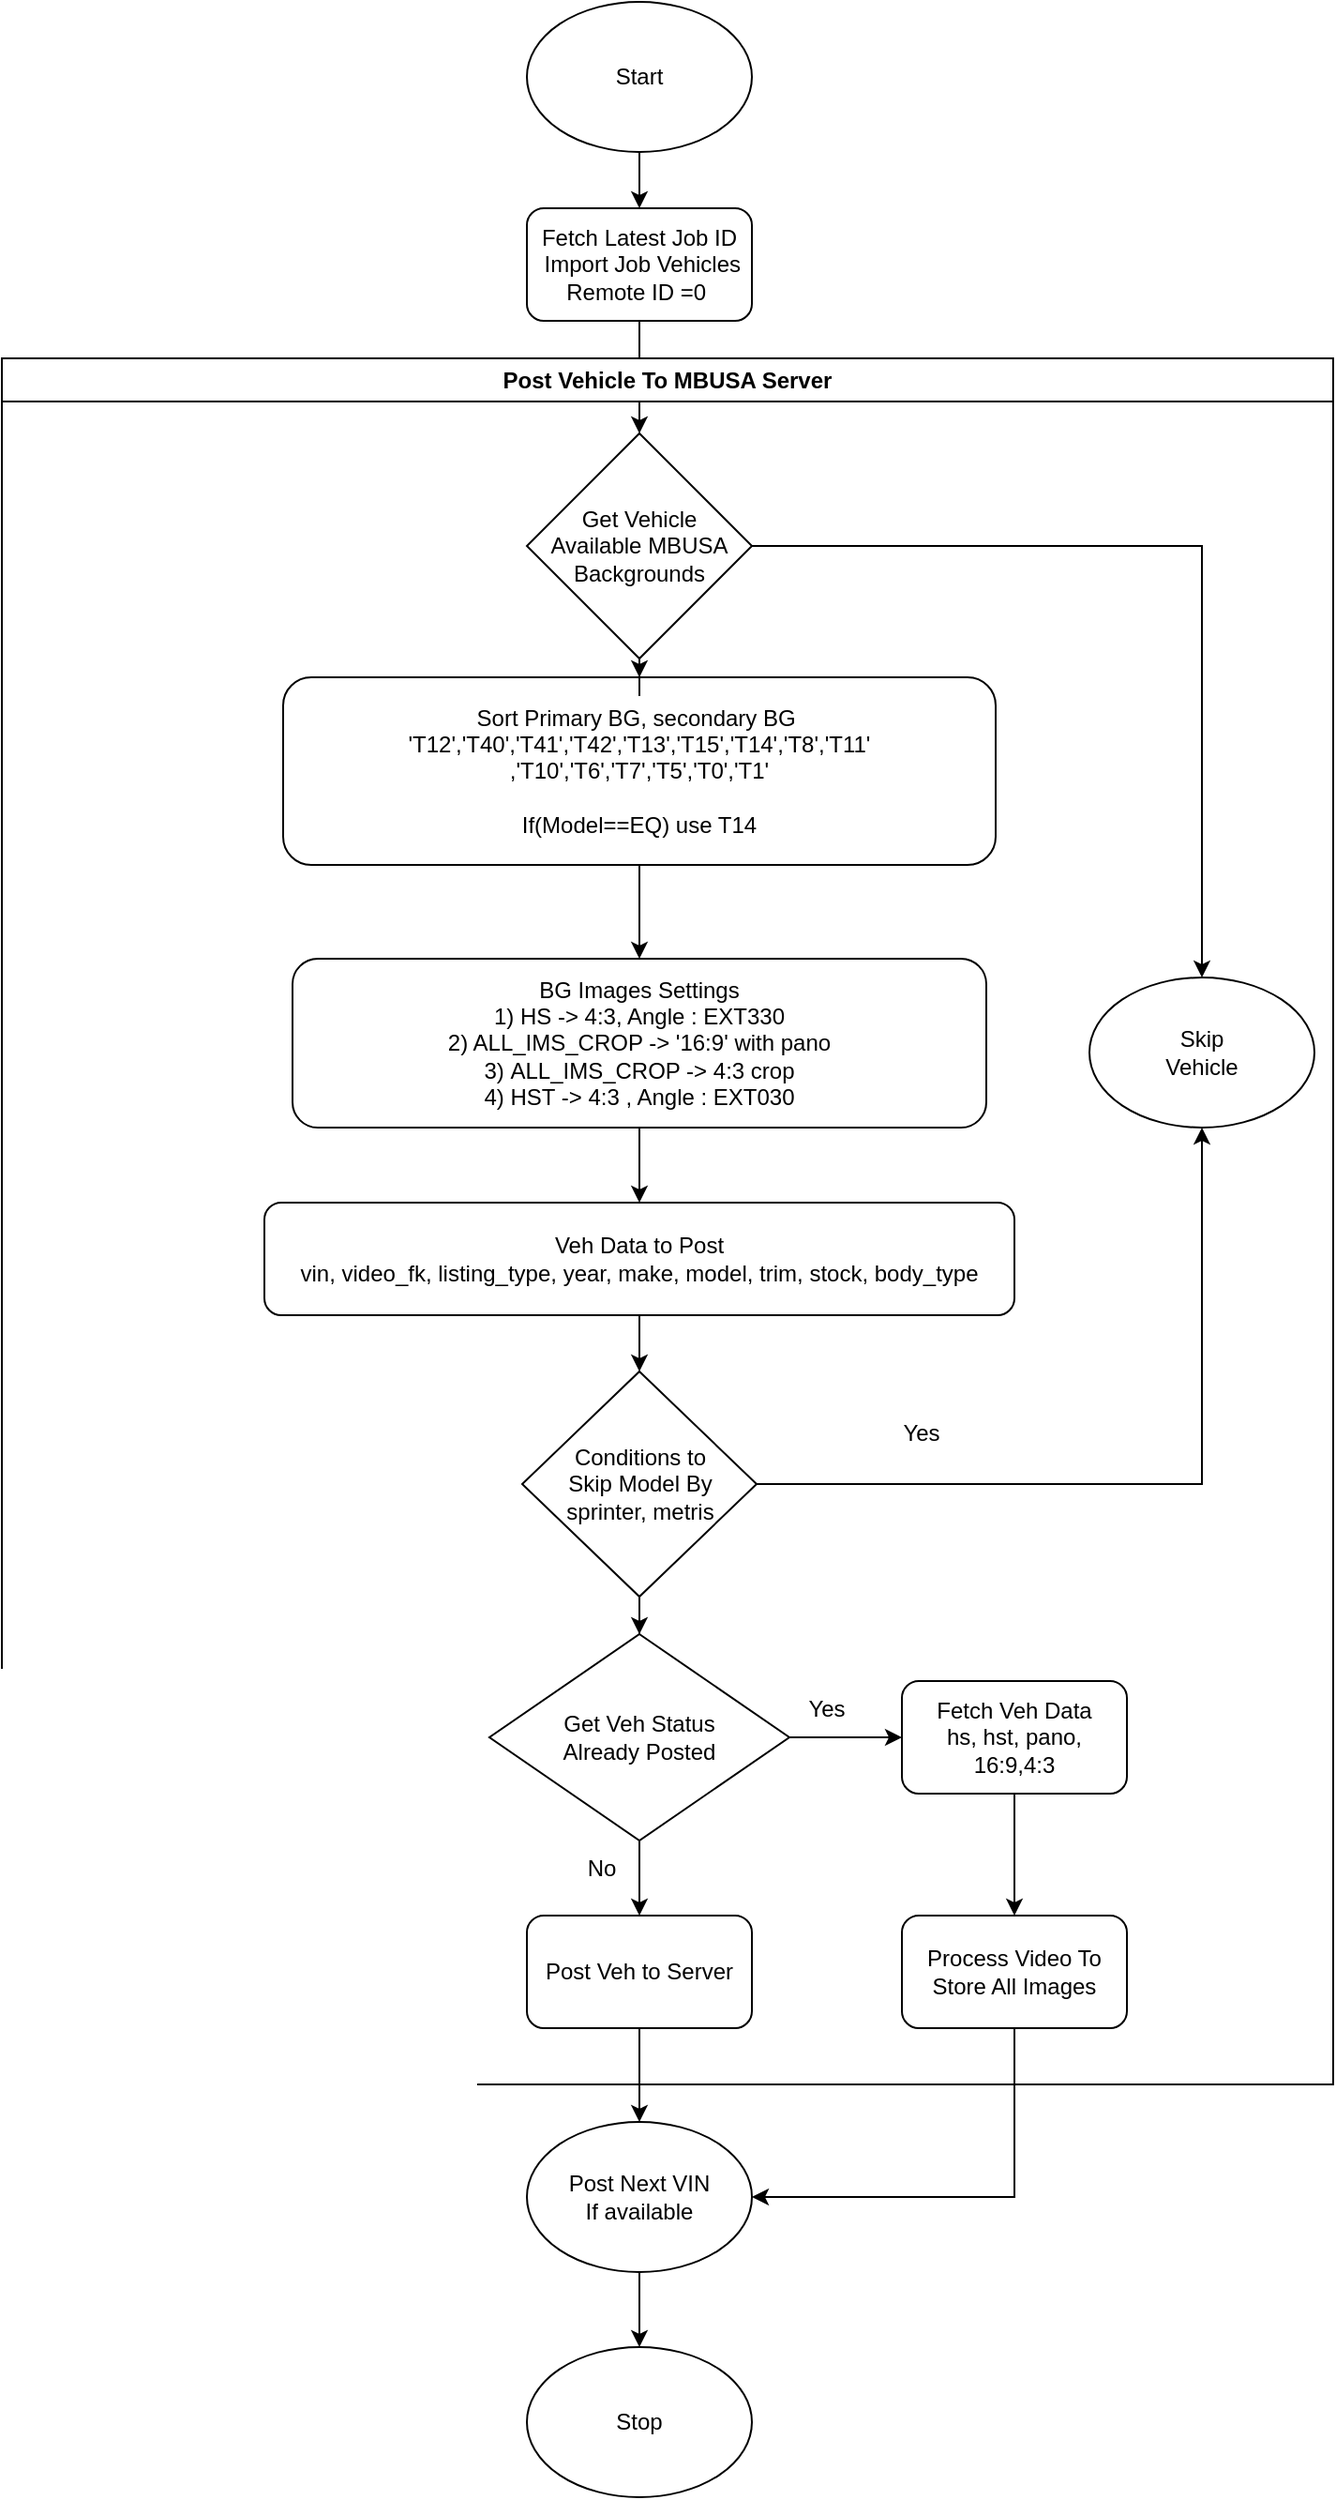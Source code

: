 <mxfile version="24.6.4" type="github">
  <diagram name="Page-1" id="pjkmQPWkWCU5WN50LmGo">
    <mxGraphModel dx="1050" dy="626" grid="1" gridSize="10" guides="1" tooltips="1" connect="1" arrows="1" fold="1" page="1" pageScale="1" pageWidth="1100" pageHeight="1700" math="0" shadow="0">
      <root>
        <mxCell id="0" />
        <mxCell id="1" parent="0" />
        <mxCell id="jMqLfZLE3Diyf-ByskLW-34" value="" style="edgeStyle=orthogonalEdgeStyle;rounded=0;orthogonalLoop=1;jettySize=auto;html=1;" edge="1" parent="1" source="jMqLfZLE3Diyf-ByskLW-1" target="jMqLfZLE3Diyf-ByskLW-2">
          <mxGeometry relative="1" as="geometry" />
        </mxCell>
        <mxCell id="jMqLfZLE3Diyf-ByskLW-1" value="Start" style="ellipse;whiteSpace=wrap;html=1;flipV=0;" vertex="1" parent="1">
          <mxGeometry x="340" y="20" width="120" height="80" as="geometry" />
        </mxCell>
        <mxCell id="jMqLfZLE3Diyf-ByskLW-32" value="" style="edgeStyle=orthogonalEdgeStyle;rounded=0;orthogonalLoop=1;jettySize=auto;html=1;" edge="1" parent="1" source="jMqLfZLE3Diyf-ByskLW-2" target="jMqLfZLE3Diyf-ByskLW-5">
          <mxGeometry relative="1" as="geometry" />
        </mxCell>
        <mxCell id="jMqLfZLE3Diyf-ByskLW-2" value="Fetch Latest Job ID&lt;br&gt;&amp;nbsp;Import Job Vehicles&lt;br&gt;Remote ID =0&amp;nbsp;" style="rounded=1;whiteSpace=wrap;html=1;flipV=0;" vertex="1" parent="1">
          <mxGeometry x="340" y="130" width="120" height="60" as="geometry" />
        </mxCell>
        <mxCell id="jMqLfZLE3Diyf-ByskLW-31" value="" style="edgeStyle=orthogonalEdgeStyle;rounded=0;orthogonalLoop=1;jettySize=auto;html=1;" edge="1" parent="1" source="jMqLfZLE3Diyf-ByskLW-3" target="jMqLfZLE3Diyf-ByskLW-7">
          <mxGeometry relative="1" as="geometry" />
        </mxCell>
        <mxCell id="jMqLfZLE3Diyf-ByskLW-3" value="Sort Primary BG, secondary BG&amp;nbsp;&lt;br&gt;&#39;T12&#39;,&#39;T40&#39;,&#39;T41&#39;,&#39;T42&#39;,&#39;T13&#39;,&#39;T15&#39;,&#39;T14&#39;,&#39;T8&#39;,&#39;T11&#39;&lt;br&gt;,&#39;T10&#39;,&#39;T6&#39;,&#39;T7&#39;,&#39;T5&#39;,&#39;T0&#39;,&#39;T1&#39;&lt;br&gt;&lt;br&gt;If(Model==EQ) use T14" style="rounded=1;whiteSpace=wrap;html=1;flipV=0;" vertex="1" parent="1">
          <mxGeometry x="210" y="380" width="380" height="100" as="geometry" />
        </mxCell>
        <mxCell id="jMqLfZLE3Diyf-ByskLW-4" value="Skip&lt;br&gt;Vehicle" style="ellipse;whiteSpace=wrap;html=1;flipV=0;" vertex="1" parent="1">
          <mxGeometry x="640" y="540" width="120" height="80" as="geometry" />
        </mxCell>
        <mxCell id="jMqLfZLE3Diyf-ByskLW-6" style="edgeStyle=orthogonalEdgeStyle;rounded=0;orthogonalLoop=1;jettySize=auto;html=1;" edge="1" parent="1" source="jMqLfZLE3Diyf-ByskLW-5" target="jMqLfZLE3Diyf-ByskLW-4">
          <mxGeometry relative="1" as="geometry" />
        </mxCell>
        <mxCell id="jMqLfZLE3Diyf-ByskLW-33" value="" style="edgeStyle=orthogonalEdgeStyle;rounded=0;orthogonalLoop=1;jettySize=auto;html=1;" edge="1" parent="1" source="jMqLfZLE3Diyf-ByskLW-5" target="jMqLfZLE3Diyf-ByskLW-3">
          <mxGeometry relative="1" as="geometry" />
        </mxCell>
        <mxCell id="jMqLfZLE3Diyf-ByskLW-30" style="edgeStyle=orthogonalEdgeStyle;rounded=0;orthogonalLoop=1;jettySize=auto;html=1;entryX=0.5;entryY=0;entryDx=0;entryDy=0;" edge="1" parent="1" source="jMqLfZLE3Diyf-ByskLW-7" target="jMqLfZLE3Diyf-ByskLW-8">
          <mxGeometry relative="1" as="geometry" />
        </mxCell>
        <mxCell id="jMqLfZLE3Diyf-ByskLW-7" value="BG Images Settings&lt;br&gt;1) HS -&amp;gt; 4:3, Angle :&amp;nbsp;EXT330&lt;div&gt;2) ALL_IMS_CROP -&amp;gt;&amp;nbsp;&#39;16:9&#39; with pano&lt;br&gt;3)&amp;nbsp;&lt;span style=&quot;background-color: initial;&quot;&gt;ALL_IMS_CROP -&amp;gt; 4:3 crop&lt;br&gt;4)&amp;nbsp;&lt;/span&gt;&lt;span style=&quot;background-color: initial;&quot;&gt;HST -&amp;gt; 4:3 , Angle :&amp;nbsp;&lt;/span&gt;&lt;span style=&quot;background-color: initial;&quot;&gt;EXT030&lt;/span&gt;&lt;/div&gt;" style="rounded=1;whiteSpace=wrap;html=1;flipV=0;" vertex="1" parent="1">
          <mxGeometry x="215" y="530" width="370" height="90" as="geometry" />
        </mxCell>
        <mxCell id="jMqLfZLE3Diyf-ByskLW-27" value="" style="edgeStyle=orthogonalEdgeStyle;rounded=0;orthogonalLoop=1;jettySize=auto;html=1;" edge="1" parent="1" source="jMqLfZLE3Diyf-ByskLW-8" target="jMqLfZLE3Diyf-ByskLW-9">
          <mxGeometry relative="1" as="geometry" />
        </mxCell>
        <mxCell id="jMqLfZLE3Diyf-ByskLW-8" value="Veh Data to Post&lt;div&gt;vin, video_fk, listing_type, year, make, model, trim, stock, body_type&lt;br&gt;&lt;/div&gt;" style="rounded=1;whiteSpace=wrap;html=1;flipV=0;" vertex="1" parent="1">
          <mxGeometry x="200" y="660" width="400" height="60" as="geometry" />
        </mxCell>
        <mxCell id="jMqLfZLE3Diyf-ByskLW-10" style="edgeStyle=orthogonalEdgeStyle;rounded=0;orthogonalLoop=1;jettySize=auto;html=1;entryX=0.5;entryY=1;entryDx=0;entryDy=0;" edge="1" parent="1" source="jMqLfZLE3Diyf-ByskLW-9" target="jMqLfZLE3Diyf-ByskLW-4">
          <mxGeometry relative="1" as="geometry" />
        </mxCell>
        <mxCell id="jMqLfZLE3Diyf-ByskLW-26" value="" style="edgeStyle=orthogonalEdgeStyle;rounded=0;orthogonalLoop=1;jettySize=auto;html=1;" edge="1" parent="1" source="jMqLfZLE3Diyf-ByskLW-9" target="jMqLfZLE3Diyf-ByskLW-13">
          <mxGeometry relative="1" as="geometry" />
        </mxCell>
        <mxCell id="jMqLfZLE3Diyf-ByskLW-9" value="Conditions to &lt;br&gt;Skip Model By&lt;br&gt;sprinter,&amp;nbsp;metris" style="rhombus;whiteSpace=wrap;html=1;flipV=0;" vertex="1" parent="1">
          <mxGeometry x="337.5" y="750" width="125" height="120" as="geometry" />
        </mxCell>
        <mxCell id="jMqLfZLE3Diyf-ByskLW-11" value="Yes" style="text;html=1;align=center;verticalAlign=middle;resizable=0;points=[];autosize=1;strokeColor=none;fillColor=none;flipV=0;" vertex="1" parent="1">
          <mxGeometry x="530" y="768" width="40" height="30" as="geometry" />
        </mxCell>
        <mxCell id="jMqLfZLE3Diyf-ByskLW-15" value="" style="edgeStyle=orthogonalEdgeStyle;rounded=0;orthogonalLoop=1;jettySize=auto;html=1;" edge="1" parent="1" source="jMqLfZLE3Diyf-ByskLW-13" target="jMqLfZLE3Diyf-ByskLW-14">
          <mxGeometry relative="1" as="geometry" />
        </mxCell>
        <mxCell id="jMqLfZLE3Diyf-ByskLW-21" value="" style="edgeStyle=orthogonalEdgeStyle;rounded=0;orthogonalLoop=1;jettySize=auto;html=1;" edge="1" parent="1" source="jMqLfZLE3Diyf-ByskLW-13" target="jMqLfZLE3Diyf-ByskLW-17">
          <mxGeometry relative="1" as="geometry" />
        </mxCell>
        <mxCell id="jMqLfZLE3Diyf-ByskLW-13" value="Get Veh Status&lt;br&gt;Already Posted" style="rhombus;whiteSpace=wrap;html=1;flipV=0;" vertex="1" parent="1">
          <mxGeometry x="320" y="890" width="160" height="110" as="geometry" />
        </mxCell>
        <mxCell id="jMqLfZLE3Diyf-ByskLW-24" value="" style="edgeStyle=orthogonalEdgeStyle;rounded=0;orthogonalLoop=1;jettySize=auto;html=1;" edge="1" parent="1" source="jMqLfZLE3Diyf-ByskLW-14" target="jMqLfZLE3Diyf-ByskLW-19">
          <mxGeometry relative="1" as="geometry" />
        </mxCell>
        <mxCell id="jMqLfZLE3Diyf-ByskLW-14" value="Fetch Veh Data&lt;br&gt;hs, hst, pano, 16:9,4:3" style="rounded=1;whiteSpace=wrap;html=1;flipV=0;" vertex="1" parent="1">
          <mxGeometry x="540" y="915" width="120" height="60" as="geometry" />
        </mxCell>
        <mxCell id="jMqLfZLE3Diyf-ByskLW-16" value="Yes" style="text;html=1;align=center;verticalAlign=middle;whiteSpace=wrap;rounded=0;flipV=0;" vertex="1" parent="1">
          <mxGeometry x="470" y="915" width="60" height="30" as="geometry" />
        </mxCell>
        <mxCell id="jMqLfZLE3Diyf-ByskLW-23" value="" style="edgeStyle=orthogonalEdgeStyle;rounded=0;orthogonalLoop=1;jettySize=auto;html=1;" edge="1" parent="1" source="jMqLfZLE3Diyf-ByskLW-17" target="jMqLfZLE3Diyf-ByskLW-18">
          <mxGeometry relative="1" as="geometry" />
        </mxCell>
        <mxCell id="jMqLfZLE3Diyf-ByskLW-17" value="Post Veh to Server" style="rounded=1;whiteSpace=wrap;html=1;flipV=0;" vertex="1" parent="1">
          <mxGeometry x="340" y="1040" width="120" height="60" as="geometry" />
        </mxCell>
        <mxCell id="jMqLfZLE3Diyf-ByskLW-36" value="" style="edgeStyle=orthogonalEdgeStyle;rounded=0;orthogonalLoop=1;jettySize=auto;html=1;" edge="1" parent="1" source="jMqLfZLE3Diyf-ByskLW-18" target="jMqLfZLE3Diyf-ByskLW-35">
          <mxGeometry relative="1" as="geometry" />
        </mxCell>
        <mxCell id="jMqLfZLE3Diyf-ByskLW-18" value="Post Next VIN&lt;br&gt;If available" style="ellipse;whiteSpace=wrap;html=1;flipV=0;" vertex="1" parent="1">
          <mxGeometry x="340" y="1150" width="120" height="80" as="geometry" />
        </mxCell>
        <mxCell id="jMqLfZLE3Diyf-ByskLW-25" style="edgeStyle=orthogonalEdgeStyle;rounded=0;orthogonalLoop=1;jettySize=auto;html=1;entryX=1;entryY=0.5;entryDx=0;entryDy=0;" edge="1" parent="1" source="jMqLfZLE3Diyf-ByskLW-19" target="jMqLfZLE3Diyf-ByskLW-18">
          <mxGeometry relative="1" as="geometry">
            <Array as="points">
              <mxPoint x="600" y="1190" />
            </Array>
          </mxGeometry>
        </mxCell>
        <mxCell id="jMqLfZLE3Diyf-ByskLW-22" value="No" style="text;html=1;align=center;verticalAlign=middle;whiteSpace=wrap;rounded=0;flipV=0;" vertex="1" parent="1">
          <mxGeometry x="350" y="1000" width="60" height="30" as="geometry" />
        </mxCell>
        <mxCell id="jMqLfZLE3Diyf-ByskLW-35" value="Stop" style="ellipse;whiteSpace=wrap;html=1;flipV=0;" vertex="1" parent="1">
          <mxGeometry x="340" y="1270" width="120" height="80" as="geometry" />
        </mxCell>
        <mxCell id="jMqLfZLE3Diyf-ByskLW-37" value="Post Vehicle To MBUSA Server" style="swimlane;whiteSpace=wrap;html=1;" vertex="1" parent="1">
          <mxGeometry x="60" y="210" width="710" height="920" as="geometry" />
        </mxCell>
        <mxCell id="jMqLfZLE3Diyf-ByskLW-5" value="Get Vehicle &lt;br&gt;Available MBUSA Backgrounds" style="rhombus;whiteSpace=wrap;html=1;flipV=0;" vertex="1" parent="jMqLfZLE3Diyf-ByskLW-37">
          <mxGeometry x="280" y="40" width="120" height="120" as="geometry" />
        </mxCell>
        <mxCell id="jMqLfZLE3Diyf-ByskLW-19" value="Process Video To&lt;br&gt;Store All Images" style="rounded=1;whiteSpace=wrap;html=1;flipV=0;" vertex="1" parent="jMqLfZLE3Diyf-ByskLW-37">
          <mxGeometry x="480" y="830" width="120" height="60" as="geometry" />
        </mxCell>
      </root>
    </mxGraphModel>
  </diagram>
</mxfile>
